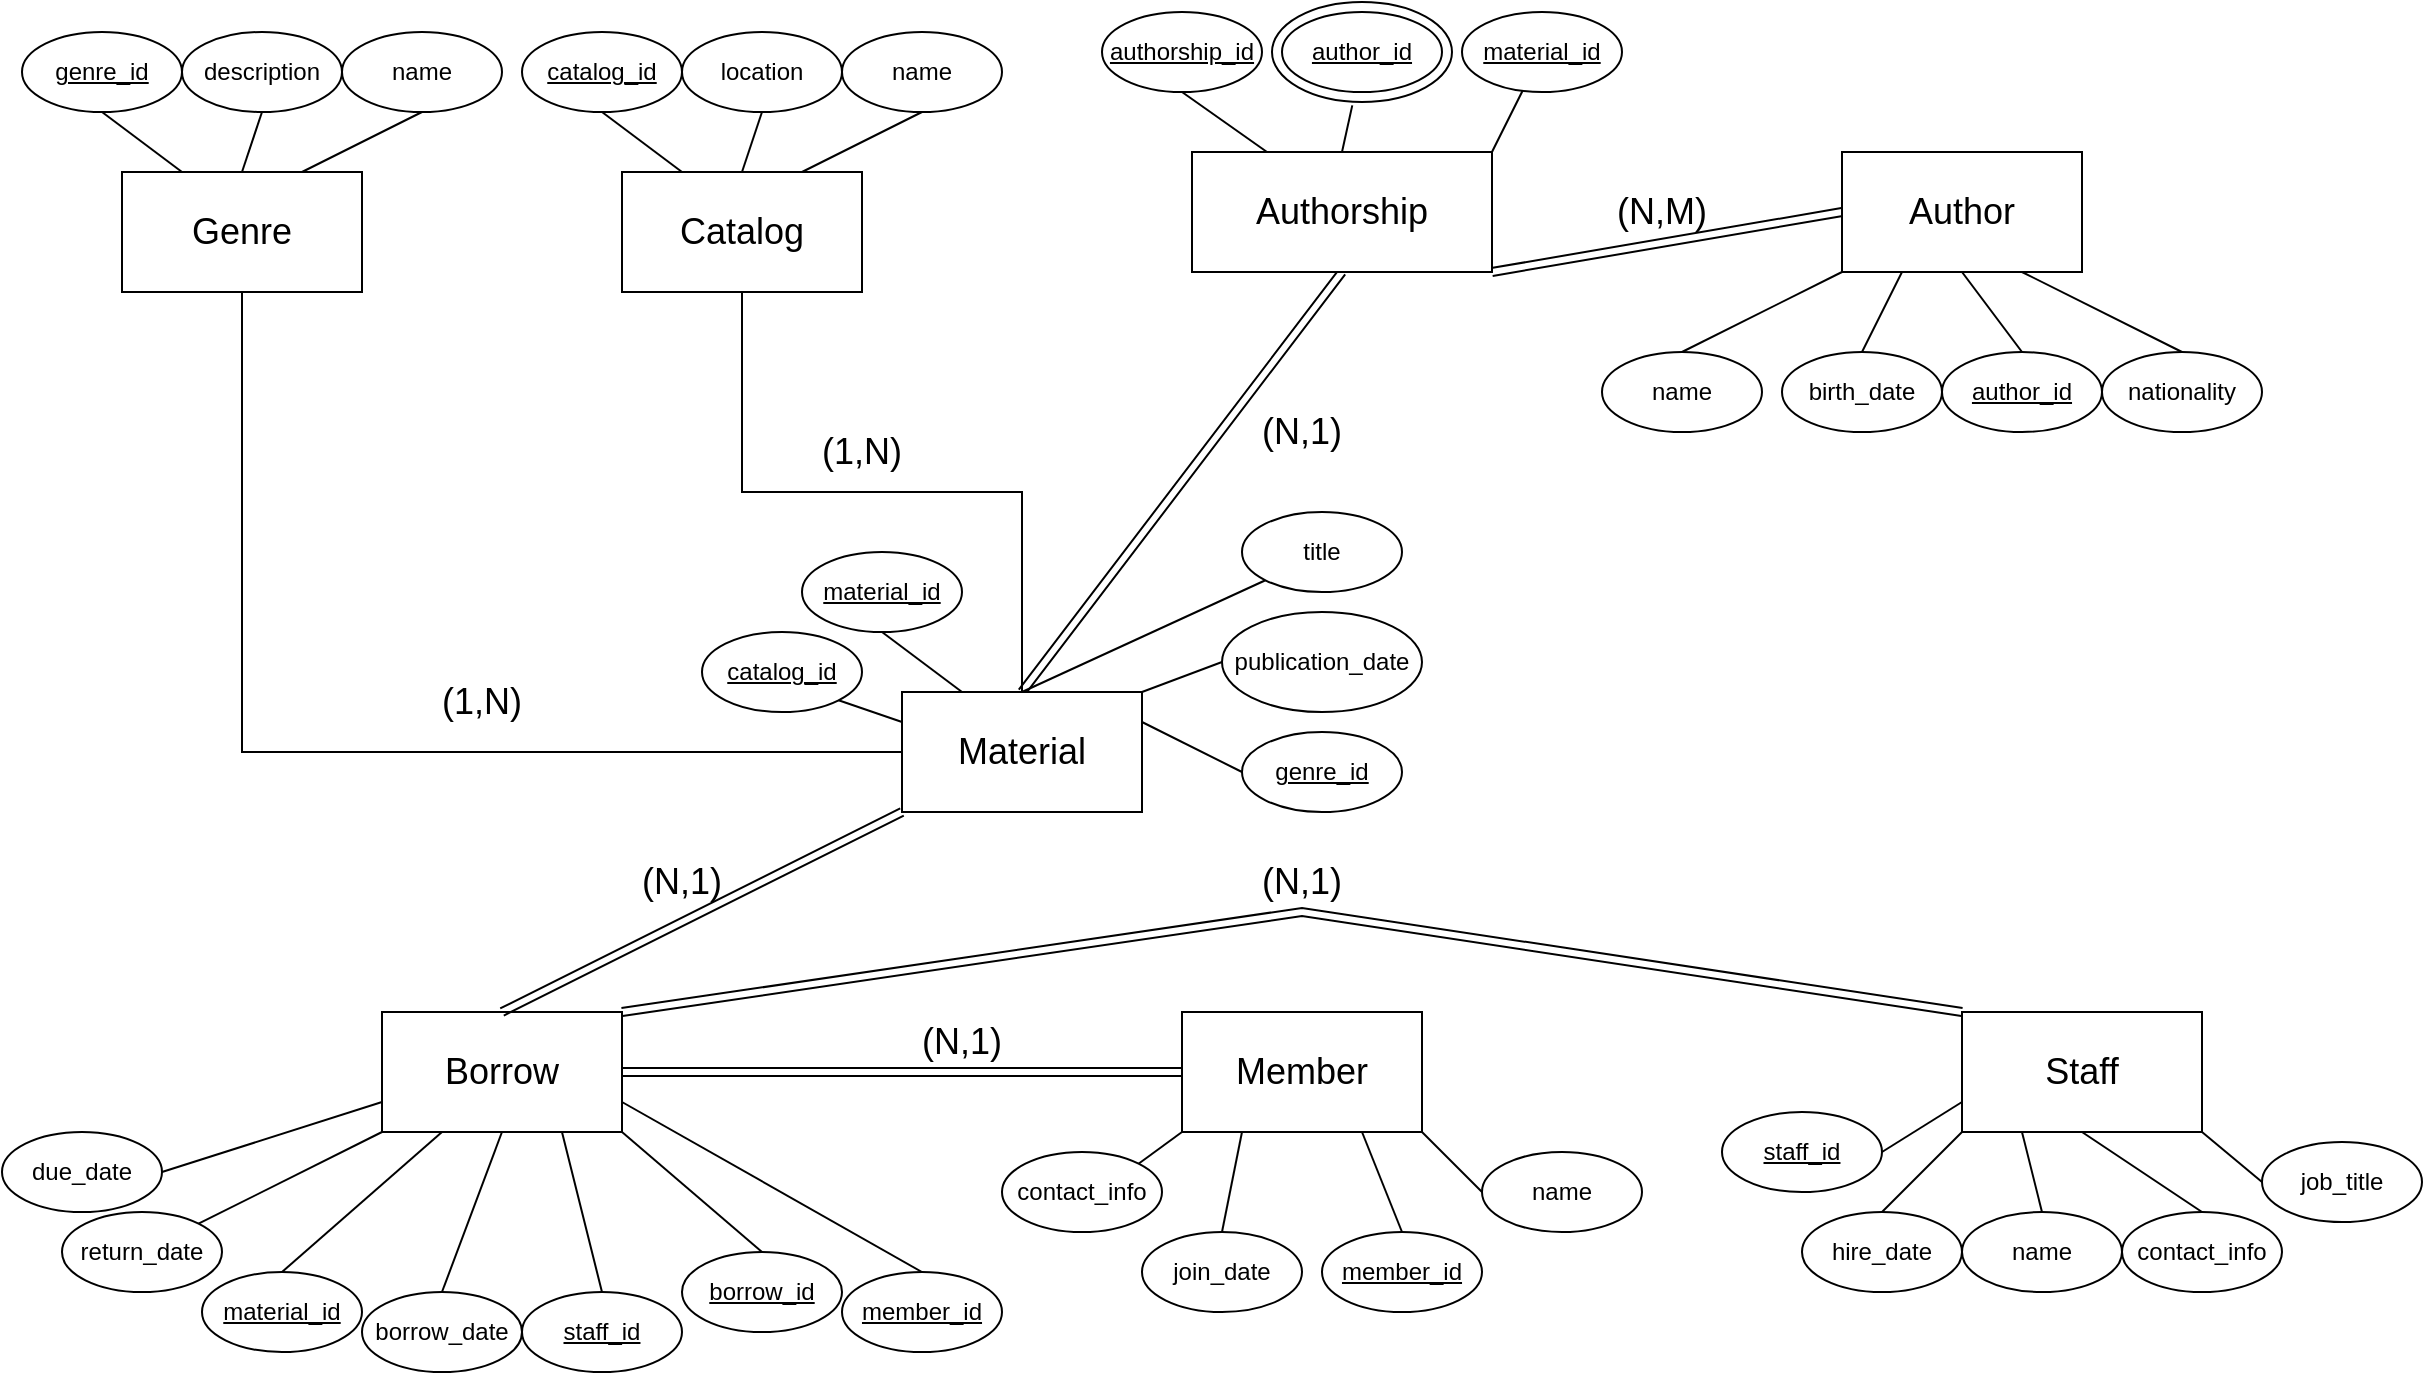 <mxfile version="24.7.17">
  <diagram name="Page-1" id="L-YIkr6LUHLMMzT8zC4r">
    <mxGraphModel dx="2218" dy="2058" grid="1" gridSize="10" guides="1" tooltips="1" connect="1" arrows="1" fold="1" page="1" pageScale="1" pageWidth="850" pageHeight="1100" math="0" shadow="0">
      <root>
        <mxCell id="0" />
        <mxCell id="1" parent="0" />
        <mxCell id="4hKXPCZT20WKyfrfMZu--20" value="" style="group" parent="1" vertex="1" connectable="0">
          <mxGeometry x="90" y="-750" width="240" height="130" as="geometry" />
        </mxCell>
        <mxCell id="4hKXPCZT20WKyfrfMZu--59" style="edgeStyle=orthogonalEdgeStyle;rounded=0;orthogonalLoop=1;jettySize=auto;html=1;exitX=0.5;exitY=1;exitDx=0;exitDy=0;strokeColor=none;" parent="4hKXPCZT20WKyfrfMZu--20" source="4hKXPCZT20WKyfrfMZu--12" edge="1">
          <mxGeometry relative="1" as="geometry">
            <mxPoint x="250" y="330" as="targetPoint" />
          </mxGeometry>
        </mxCell>
        <mxCell id="4hKXPCZT20WKyfrfMZu--12" value="&lt;font style=&quot;font-size: 18px;&quot;&gt;Catalog&lt;/font&gt;" style="whiteSpace=wrap;html=1;" parent="4hKXPCZT20WKyfrfMZu--20" vertex="1">
          <mxGeometry x="50" y="70" width="120" height="60" as="geometry" />
        </mxCell>
        <mxCell id="4hKXPCZT20WKyfrfMZu--13" value="&lt;u&gt;catalog_id&lt;/u&gt;" style="ellipse;whiteSpace=wrap;html=1;" parent="4hKXPCZT20WKyfrfMZu--20" vertex="1">
          <mxGeometry width="80" height="40" as="geometry" />
        </mxCell>
        <mxCell id="4hKXPCZT20WKyfrfMZu--14" value="name" style="ellipse;whiteSpace=wrap;html=1;" parent="4hKXPCZT20WKyfrfMZu--20" vertex="1">
          <mxGeometry x="160" width="80" height="40" as="geometry" />
        </mxCell>
        <mxCell id="4hKXPCZT20WKyfrfMZu--15" value="location" style="ellipse;whiteSpace=wrap;html=1;" parent="4hKXPCZT20WKyfrfMZu--20" vertex="1">
          <mxGeometry x="80" width="80" height="40" as="geometry" />
        </mxCell>
        <mxCell id="4hKXPCZT20WKyfrfMZu--16" value="" style="endArrow=none;html=1;rounded=0;entryX=0.25;entryY=0;entryDx=0;entryDy=0;exitX=0.5;exitY=1;exitDx=0;exitDy=0;" parent="4hKXPCZT20WKyfrfMZu--20" source="4hKXPCZT20WKyfrfMZu--13" target="4hKXPCZT20WKyfrfMZu--12" edge="1">
          <mxGeometry width="50" height="50" relative="1" as="geometry">
            <mxPoint x="290" y="370" as="sourcePoint" />
            <mxPoint x="340" y="320" as="targetPoint" />
          </mxGeometry>
        </mxCell>
        <mxCell id="4hKXPCZT20WKyfrfMZu--17" value="" style="endArrow=none;html=1;rounded=0;entryX=0.75;entryY=0;entryDx=0;entryDy=0;exitX=0.5;exitY=1;exitDx=0;exitDy=0;" parent="4hKXPCZT20WKyfrfMZu--20" source="4hKXPCZT20WKyfrfMZu--14" target="4hKXPCZT20WKyfrfMZu--12" edge="1">
          <mxGeometry width="50" height="50" relative="1" as="geometry">
            <mxPoint x="340" y="100" as="sourcePoint" />
            <mxPoint x="400" y="60" as="targetPoint" />
          </mxGeometry>
        </mxCell>
        <mxCell id="4hKXPCZT20WKyfrfMZu--18" value="" style="endArrow=none;html=1;rounded=0;entryX=0.5;entryY=1;entryDx=0;entryDy=0;exitX=0.5;exitY=0;exitDx=0;exitDy=0;" parent="4hKXPCZT20WKyfrfMZu--20" source="4hKXPCZT20WKyfrfMZu--12" target="4hKXPCZT20WKyfrfMZu--15" edge="1">
          <mxGeometry width="50" height="50" relative="1" as="geometry">
            <mxPoint x="290" y="370" as="sourcePoint" />
            <mxPoint x="340" y="320" as="targetPoint" />
          </mxGeometry>
        </mxCell>
        <mxCell id="4hKXPCZT20WKyfrfMZu--21" value="" style="group" parent="1" vertex="1" connectable="0">
          <mxGeometry x="-160" y="-750" width="240" height="130" as="geometry" />
        </mxCell>
        <mxCell id="Genre" value="&lt;font style=&quot;font-size: 18px;&quot;&gt;Genre&lt;/font&gt;" style="whiteSpace=wrap;html=1;" parent="4hKXPCZT20WKyfrfMZu--21" vertex="1">
          <mxGeometry x="50" y="70" width="120" height="60" as="geometry" />
        </mxCell>
        <mxCell id="genre_id_genre" value="&lt;u&gt;genre_id&lt;/u&gt;" style="ellipse;whiteSpace=wrap;html=1;" parent="4hKXPCZT20WKyfrfMZu--21" vertex="1">
          <mxGeometry width="80" height="40" as="geometry" />
        </mxCell>
        <mxCell id="name_genre" value="name" style="ellipse;whiteSpace=wrap;html=1;" parent="4hKXPCZT20WKyfrfMZu--21" vertex="1">
          <mxGeometry x="160" width="80" height="40" as="geometry" />
        </mxCell>
        <mxCell id="description_genre" value="description" style="ellipse;whiteSpace=wrap;html=1;" parent="4hKXPCZT20WKyfrfMZu--21" vertex="1">
          <mxGeometry x="80" width="80" height="40" as="geometry" />
        </mxCell>
        <mxCell id="9vry_f9opfhHnE125gh5-4" value="" style="endArrow=none;html=1;rounded=0;entryX=0.25;entryY=0;entryDx=0;entryDy=0;exitX=0.5;exitY=1;exitDx=0;exitDy=0;" parent="4hKXPCZT20WKyfrfMZu--21" source="genre_id_genre" target="Genre" edge="1">
          <mxGeometry width="50" height="50" relative="1" as="geometry">
            <mxPoint x="290" y="370" as="sourcePoint" />
            <mxPoint x="340" y="320" as="targetPoint" />
          </mxGeometry>
        </mxCell>
        <mxCell id="9vry_f9opfhHnE125gh5-5" value="" style="endArrow=none;html=1;rounded=0;entryX=0.75;entryY=0;entryDx=0;entryDy=0;exitX=0.5;exitY=1;exitDx=0;exitDy=0;" parent="4hKXPCZT20WKyfrfMZu--21" source="name_genre" target="Genre" edge="1">
          <mxGeometry width="50" height="50" relative="1" as="geometry">
            <mxPoint x="340" y="100" as="sourcePoint" />
            <mxPoint x="400" y="60" as="targetPoint" />
          </mxGeometry>
        </mxCell>
        <mxCell id="9vry_f9opfhHnE125gh5-6" value="" style="endArrow=none;html=1;rounded=0;entryX=0.5;entryY=1;entryDx=0;entryDy=0;exitX=0.5;exitY=0;exitDx=0;exitDy=0;" parent="4hKXPCZT20WKyfrfMZu--21" source="Genre" target="description_genre" edge="1">
          <mxGeometry width="50" height="50" relative="1" as="geometry">
            <mxPoint x="290" y="370" as="sourcePoint" />
            <mxPoint x="340" y="320" as="targetPoint" />
          </mxGeometry>
        </mxCell>
        <mxCell id="4hKXPCZT20WKyfrfMZu--30" value="" style="group" parent="1" vertex="1" connectable="0">
          <mxGeometry x="630" y="-690" width="330" height="140" as="geometry" />
        </mxCell>
        <mxCell id="Author" value="&lt;font style=&quot;font-size: 18px;&quot;&gt;Author&lt;/font&gt;" style="whiteSpace=wrap;html=1;" parent="4hKXPCZT20WKyfrfMZu--30" vertex="1">
          <mxGeometry x="120" width="120" height="60" as="geometry" />
        </mxCell>
        <mxCell id="author_id_author" value="&lt;u&gt;author_id&lt;/u&gt;" style="ellipse;whiteSpace=wrap;html=1;" parent="4hKXPCZT20WKyfrfMZu--30" vertex="1">
          <mxGeometry x="170" y="100" width="80" height="40" as="geometry" />
        </mxCell>
        <mxCell id="name_author" value="name" style="ellipse;whiteSpace=wrap;html=1;" parent="4hKXPCZT20WKyfrfMZu--30" vertex="1">
          <mxGeometry y="100" width="80" height="40" as="geometry" />
        </mxCell>
        <mxCell id="birth_date_author" value="birth_date" style="ellipse;whiteSpace=wrap;html=1;" parent="4hKXPCZT20WKyfrfMZu--30" vertex="1">
          <mxGeometry x="90" y="100" width="80" height="40" as="geometry" />
        </mxCell>
        <mxCell id="nationality_author" value="nationality" style="ellipse;whiteSpace=wrap;html=1;" parent="4hKXPCZT20WKyfrfMZu--30" vertex="1">
          <mxGeometry x="250" y="100" width="80" height="40" as="geometry" />
        </mxCell>
        <mxCell id="4hKXPCZT20WKyfrfMZu--26" value="" style="endArrow=none;html=1;rounded=0;entryX=0;entryY=1;entryDx=0;entryDy=0;exitX=0.5;exitY=0;exitDx=0;exitDy=0;" parent="4hKXPCZT20WKyfrfMZu--30" source="name_author" target="Author" edge="1">
          <mxGeometry width="50" height="50" relative="1" as="geometry">
            <mxPoint x="490" y="110" as="sourcePoint" />
            <mxPoint x="540" y="60" as="targetPoint" />
          </mxGeometry>
        </mxCell>
        <mxCell id="4hKXPCZT20WKyfrfMZu--27" value="" style="endArrow=none;html=1;rounded=0;entryX=0.25;entryY=1;entryDx=0;entryDy=0;exitX=0.5;exitY=0;exitDx=0;exitDy=0;" parent="4hKXPCZT20WKyfrfMZu--30" source="birth_date_author" target="Author" edge="1">
          <mxGeometry width="50" height="50" relative="1" as="geometry">
            <mxPoint x="490" y="110" as="sourcePoint" />
            <mxPoint x="540" y="60" as="targetPoint" />
          </mxGeometry>
        </mxCell>
        <mxCell id="4hKXPCZT20WKyfrfMZu--28" value="" style="endArrow=none;html=1;rounded=0;entryX=0.5;entryY=1;entryDx=0;entryDy=0;exitX=0.5;exitY=0;exitDx=0;exitDy=0;" parent="4hKXPCZT20WKyfrfMZu--30" source="author_id_author" target="Author" edge="1">
          <mxGeometry width="50" height="50" relative="1" as="geometry">
            <mxPoint x="490" y="110" as="sourcePoint" />
            <mxPoint x="540" y="60" as="targetPoint" />
          </mxGeometry>
        </mxCell>
        <mxCell id="4hKXPCZT20WKyfrfMZu--29" value="" style="endArrow=none;html=1;rounded=0;entryX=0.75;entryY=1;entryDx=0;entryDy=0;exitX=0.5;exitY=0;exitDx=0;exitDy=0;" parent="4hKXPCZT20WKyfrfMZu--30" source="nationality_author" target="Author" edge="1">
          <mxGeometry width="50" height="50" relative="1" as="geometry">
            <mxPoint x="490" y="110" as="sourcePoint" />
            <mxPoint x="540" y="60" as="targetPoint" />
          </mxGeometry>
        </mxCell>
        <mxCell id="4hKXPCZT20WKyfrfMZu--67" value="&lt;font style=&quot;font-size: 18px;&quot;&gt;(N,M)&lt;/font&gt;" style="text;html=1;align=center;verticalAlign=middle;whiteSpace=wrap;rounded=0;" parent="4hKXPCZT20WKyfrfMZu--30" vertex="1">
          <mxGeometry y="15" width="60" height="30" as="geometry" />
        </mxCell>
        <mxCell id="4hKXPCZT20WKyfrfMZu--35" value="" style="group" parent="1" vertex="1" connectable="0">
          <mxGeometry x="330" y="-260" width="320" height="150" as="geometry" />
        </mxCell>
        <mxCell id="Member" value="&lt;font style=&quot;font-size: 18px;&quot;&gt;Member&lt;/font&gt;" style="whiteSpace=wrap;html=1;" parent="4hKXPCZT20WKyfrfMZu--35" vertex="1">
          <mxGeometry x="90" width="120" height="60" as="geometry" />
        </mxCell>
        <mxCell id="member_id_member" value="&lt;u&gt;member_id&lt;/u&gt;" style="ellipse;whiteSpace=wrap;html=1;" parent="4hKXPCZT20WKyfrfMZu--35" vertex="1">
          <mxGeometry x="160" y="110" width="80" height="40" as="geometry" />
        </mxCell>
        <mxCell id="name_member" value="name" style="ellipse;whiteSpace=wrap;html=1;" parent="4hKXPCZT20WKyfrfMZu--35" vertex="1">
          <mxGeometry x="240" y="70" width="80" height="40" as="geometry" />
        </mxCell>
        <mxCell id="contact_info_member" value="contact_info" style="ellipse;whiteSpace=wrap;html=1;" parent="4hKXPCZT20WKyfrfMZu--35" vertex="1">
          <mxGeometry y="70" width="80" height="40" as="geometry" />
        </mxCell>
        <mxCell id="join_date_member" value="join_date" style="ellipse;whiteSpace=wrap;html=1;" parent="4hKXPCZT20WKyfrfMZu--35" vertex="1">
          <mxGeometry x="70" y="110" width="80" height="40" as="geometry" />
        </mxCell>
        <mxCell id="4hKXPCZT20WKyfrfMZu--31" value="" style="endArrow=none;html=1;rounded=0;entryX=0;entryY=1;entryDx=0;entryDy=0;exitX=1;exitY=0;exitDx=0;exitDy=0;" parent="4hKXPCZT20WKyfrfMZu--35" source="contact_info_member" target="Member" edge="1">
          <mxGeometry width="50" height="50" relative="1" as="geometry">
            <mxPoint x="130" y="90" as="sourcePoint" />
            <mxPoint x="180" y="40" as="targetPoint" />
          </mxGeometry>
        </mxCell>
        <mxCell id="4hKXPCZT20WKyfrfMZu--32" value="" style="endArrow=none;html=1;rounded=0;entryX=0.25;entryY=1;entryDx=0;entryDy=0;exitX=0.5;exitY=0;exitDx=0;exitDy=0;" parent="4hKXPCZT20WKyfrfMZu--35" source="join_date_member" target="Member" edge="1">
          <mxGeometry width="50" height="50" relative="1" as="geometry">
            <mxPoint x="130" y="90" as="sourcePoint" />
            <mxPoint x="180" y="40" as="targetPoint" />
          </mxGeometry>
        </mxCell>
        <mxCell id="4hKXPCZT20WKyfrfMZu--33" value="" style="endArrow=none;html=1;rounded=0;entryX=0.75;entryY=1;entryDx=0;entryDy=0;exitX=0.5;exitY=0;exitDx=0;exitDy=0;" parent="4hKXPCZT20WKyfrfMZu--35" source="member_id_member" target="Member" edge="1">
          <mxGeometry width="50" height="50" relative="1" as="geometry">
            <mxPoint x="130" y="90" as="sourcePoint" />
            <mxPoint x="180" y="40" as="targetPoint" />
          </mxGeometry>
        </mxCell>
        <mxCell id="4hKXPCZT20WKyfrfMZu--34" value="" style="endArrow=none;html=1;rounded=0;entryX=1;entryY=1;entryDx=0;entryDy=0;exitX=0;exitY=0.5;exitDx=0;exitDy=0;" parent="4hKXPCZT20WKyfrfMZu--35" source="name_member" target="Member" edge="1">
          <mxGeometry width="50" height="50" relative="1" as="geometry">
            <mxPoint x="130" y="90" as="sourcePoint" />
            <mxPoint x="180" y="40" as="targetPoint" />
          </mxGeometry>
        </mxCell>
        <mxCell id="4hKXPCZT20WKyfrfMZu--41" value="" style="group" parent="1" vertex="1" connectable="0">
          <mxGeometry x="690" y="-260" width="350" height="140" as="geometry" />
        </mxCell>
        <mxCell id="Staff" value="&lt;font style=&quot;font-size: 18px;&quot;&gt;Staff&lt;/font&gt;" style="whiteSpace=wrap;html=1;" parent="4hKXPCZT20WKyfrfMZu--41" vertex="1">
          <mxGeometry x="120" width="120" height="60" as="geometry" />
        </mxCell>
        <mxCell id="staff_id_staff" value="&lt;u&gt;staff_id&lt;/u&gt;" style="ellipse;whiteSpace=wrap;html=1;" parent="4hKXPCZT20WKyfrfMZu--41" vertex="1">
          <mxGeometry y="50" width="80" height="40" as="geometry" />
        </mxCell>
        <mxCell id="name_staff" value="name" style="ellipse;whiteSpace=wrap;html=1;" parent="4hKXPCZT20WKyfrfMZu--41" vertex="1">
          <mxGeometry x="120" y="100" width="80" height="40" as="geometry" />
        </mxCell>
        <mxCell id="contact_info_staff" value="contact_info" style="ellipse;whiteSpace=wrap;html=1;" parent="4hKXPCZT20WKyfrfMZu--41" vertex="1">
          <mxGeometry x="200" y="100" width="80" height="40" as="geometry" />
        </mxCell>
        <mxCell id="job_title_staff" value="job_title" style="ellipse;whiteSpace=wrap;html=1;" parent="4hKXPCZT20WKyfrfMZu--41" vertex="1">
          <mxGeometry x="270" y="65" width="80" height="40" as="geometry" />
        </mxCell>
        <mxCell id="hire_date_staff" value="hire_date" style="ellipse;whiteSpace=wrap;html=1;" parent="4hKXPCZT20WKyfrfMZu--41" vertex="1">
          <mxGeometry x="40" y="100" width="80" height="40" as="geometry" />
        </mxCell>
        <mxCell id="4hKXPCZT20WKyfrfMZu--36" value="" style="endArrow=none;html=1;rounded=0;entryX=0;entryY=0.75;entryDx=0;entryDy=0;exitX=1;exitY=0.5;exitDx=0;exitDy=0;" parent="4hKXPCZT20WKyfrfMZu--41" source="staff_id_staff" target="Staff" edge="1">
          <mxGeometry width="50" height="50" relative="1" as="geometry">
            <mxPoint x="530" y="-100" as="sourcePoint" />
            <mxPoint x="580" y="-150" as="targetPoint" />
          </mxGeometry>
        </mxCell>
        <mxCell id="4hKXPCZT20WKyfrfMZu--37" value="" style="endArrow=none;html=1;rounded=0;entryX=0;entryY=1;entryDx=0;entryDy=0;exitX=0.5;exitY=0;exitDx=0;exitDy=0;" parent="4hKXPCZT20WKyfrfMZu--41" source="hire_date_staff" target="Staff" edge="1">
          <mxGeometry width="50" height="50" relative="1" as="geometry">
            <mxPoint x="530" y="-100" as="sourcePoint" />
            <mxPoint x="580" y="-150" as="targetPoint" />
          </mxGeometry>
        </mxCell>
        <mxCell id="4hKXPCZT20WKyfrfMZu--38" value="" style="endArrow=none;html=1;rounded=0;entryX=0.25;entryY=1;entryDx=0;entryDy=0;exitX=0.5;exitY=0;exitDx=0;exitDy=0;" parent="4hKXPCZT20WKyfrfMZu--41" source="name_staff" target="Staff" edge="1">
          <mxGeometry width="50" height="50" relative="1" as="geometry">
            <mxPoint x="530" y="-100" as="sourcePoint" />
            <mxPoint x="580" y="-150" as="targetPoint" />
          </mxGeometry>
        </mxCell>
        <mxCell id="4hKXPCZT20WKyfrfMZu--39" value="" style="endArrow=none;html=1;rounded=0;entryX=0.5;entryY=1;entryDx=0;entryDy=0;exitX=0.5;exitY=0;exitDx=0;exitDy=0;" parent="4hKXPCZT20WKyfrfMZu--41" source="contact_info_staff" target="Staff" edge="1">
          <mxGeometry width="50" height="50" relative="1" as="geometry">
            <mxPoint x="530" y="-100" as="sourcePoint" />
            <mxPoint x="580" y="-150" as="targetPoint" />
          </mxGeometry>
        </mxCell>
        <mxCell id="4hKXPCZT20WKyfrfMZu--40" value="" style="endArrow=none;html=1;rounded=0;entryX=1;entryY=1;entryDx=0;entryDy=0;exitX=0;exitY=0.5;exitDx=0;exitDy=0;" parent="4hKXPCZT20WKyfrfMZu--41" source="job_title_staff" target="Staff" edge="1">
          <mxGeometry width="50" height="50" relative="1" as="geometry">
            <mxPoint x="530" y="-100" as="sourcePoint" />
            <mxPoint x="580" y="-150" as="targetPoint" />
          </mxGeometry>
        </mxCell>
        <mxCell id="4hKXPCZT20WKyfrfMZu--49" value="" style="group" parent="1" vertex="1" connectable="0">
          <mxGeometry x="-170" y="-260" width="510" height="180" as="geometry" />
        </mxCell>
        <mxCell id="Borrow" value="&lt;font style=&quot;font-size: 18px;&quot;&gt;Borrow&lt;/font&gt;" style="whiteSpace=wrap;html=1;" parent="4hKXPCZT20WKyfrfMZu--49" vertex="1">
          <mxGeometry x="190" width="120" height="60" as="geometry" />
        </mxCell>
        <mxCell id="borrow_id_borrow" value="&lt;u&gt;borrow_id&lt;/u&gt;" style="ellipse;whiteSpace=wrap;html=1;" parent="4hKXPCZT20WKyfrfMZu--49" vertex="1">
          <mxGeometry x="340" y="120" width="80" height="40" as="geometry" />
        </mxCell>
        <mxCell id="material_id_borrow" value="&lt;u&gt;material_id&lt;/u&gt;" style="ellipse;whiteSpace=wrap;html=1;" parent="4hKXPCZT20WKyfrfMZu--49" vertex="1">
          <mxGeometry x="100" y="130" width="80" height="40" as="geometry" />
        </mxCell>
        <mxCell id="member_id_borrow" value="&lt;u&gt;member_id&lt;/u&gt;" style="ellipse;whiteSpace=wrap;html=1;" parent="4hKXPCZT20WKyfrfMZu--49" vertex="1">
          <mxGeometry x="420" y="130" width="80" height="40" as="geometry" />
        </mxCell>
        <mxCell id="staff_id_borrow" value="&lt;u&gt;staff_id&lt;/u&gt;" style="ellipse;whiteSpace=wrap;html=1;" parent="4hKXPCZT20WKyfrfMZu--49" vertex="1">
          <mxGeometry x="260" y="140" width="80" height="40" as="geometry" />
        </mxCell>
        <mxCell id="borrow_date_borrow" value="borrow_date" style="ellipse;whiteSpace=wrap;html=1;" parent="4hKXPCZT20WKyfrfMZu--49" vertex="1">
          <mxGeometry x="180" y="140" width="80" height="40" as="geometry" />
        </mxCell>
        <mxCell id="due_date_borrow" value="due_date" style="ellipse;whiteSpace=wrap;html=1;" parent="4hKXPCZT20WKyfrfMZu--49" vertex="1">
          <mxGeometry y="60" width="80" height="40" as="geometry" />
        </mxCell>
        <mxCell id="return_date_borrow" value="return_date" style="ellipse;whiteSpace=wrap;html=1;" parent="4hKXPCZT20WKyfrfMZu--49" vertex="1">
          <mxGeometry x="30" y="100" width="80" height="40" as="geometry" />
        </mxCell>
        <mxCell id="4hKXPCZT20WKyfrfMZu--42" value="" style="endArrow=none;html=1;rounded=0;entryX=0;entryY=0.75;entryDx=0;entryDy=0;exitX=1;exitY=0.5;exitDx=0;exitDy=0;" parent="4hKXPCZT20WKyfrfMZu--49" source="due_date_borrow" target="Borrow" edge="1">
          <mxGeometry width="50" height="50" relative="1" as="geometry">
            <mxPoint x="140" y="60" as="sourcePoint" />
            <mxPoint x="190" y="10" as="targetPoint" />
          </mxGeometry>
        </mxCell>
        <mxCell id="4hKXPCZT20WKyfrfMZu--43" value="" style="endArrow=none;html=1;rounded=0;entryX=0;entryY=1;entryDx=0;entryDy=0;exitX=1;exitY=0;exitDx=0;exitDy=0;" parent="4hKXPCZT20WKyfrfMZu--49" source="return_date_borrow" target="Borrow" edge="1">
          <mxGeometry width="50" height="50" relative="1" as="geometry">
            <mxPoint x="140" y="60" as="sourcePoint" />
            <mxPoint x="190" y="10" as="targetPoint" />
          </mxGeometry>
        </mxCell>
        <mxCell id="4hKXPCZT20WKyfrfMZu--44" value="" style="endArrow=none;html=1;rounded=0;entryX=0.25;entryY=1;entryDx=0;entryDy=0;exitX=0.5;exitY=0;exitDx=0;exitDy=0;" parent="4hKXPCZT20WKyfrfMZu--49" source="material_id_borrow" target="Borrow" edge="1">
          <mxGeometry width="50" height="50" relative="1" as="geometry">
            <mxPoint x="140" y="60" as="sourcePoint" />
            <mxPoint x="190" y="10" as="targetPoint" />
          </mxGeometry>
        </mxCell>
        <mxCell id="4hKXPCZT20WKyfrfMZu--45" value="" style="endArrow=none;html=1;rounded=0;entryX=0.5;entryY=1;entryDx=0;entryDy=0;exitX=0.5;exitY=0;exitDx=0;exitDy=0;" parent="4hKXPCZT20WKyfrfMZu--49" source="borrow_date_borrow" target="Borrow" edge="1">
          <mxGeometry width="50" height="50" relative="1" as="geometry">
            <mxPoint x="140" y="60" as="sourcePoint" />
            <mxPoint x="190" y="10" as="targetPoint" />
          </mxGeometry>
        </mxCell>
        <mxCell id="4hKXPCZT20WKyfrfMZu--46" value="" style="endArrow=none;html=1;rounded=0;entryX=0.75;entryY=1;entryDx=0;entryDy=0;exitX=0.5;exitY=0;exitDx=0;exitDy=0;" parent="4hKXPCZT20WKyfrfMZu--49" source="staff_id_borrow" target="Borrow" edge="1">
          <mxGeometry width="50" height="50" relative="1" as="geometry">
            <mxPoint x="140" y="60" as="sourcePoint" />
            <mxPoint x="190" y="10" as="targetPoint" />
          </mxGeometry>
        </mxCell>
        <mxCell id="4hKXPCZT20WKyfrfMZu--47" value="" style="endArrow=none;html=1;rounded=0;entryX=1;entryY=1;entryDx=0;entryDy=0;exitX=0.5;exitY=0;exitDx=0;exitDy=0;" parent="4hKXPCZT20WKyfrfMZu--49" source="borrow_id_borrow" target="Borrow" edge="1">
          <mxGeometry width="50" height="50" relative="1" as="geometry">
            <mxPoint x="140" y="60" as="sourcePoint" />
            <mxPoint x="190" y="10" as="targetPoint" />
          </mxGeometry>
        </mxCell>
        <mxCell id="4hKXPCZT20WKyfrfMZu--48" value="" style="endArrow=none;html=1;rounded=0;entryX=1;entryY=0.75;entryDx=0;entryDy=0;exitX=0.5;exitY=0;exitDx=0;exitDy=0;" parent="4hKXPCZT20WKyfrfMZu--49" source="member_id_borrow" target="Borrow" edge="1">
          <mxGeometry width="50" height="50" relative="1" as="geometry">
            <mxPoint x="140" y="60" as="sourcePoint" />
            <mxPoint x="190" y="10" as="targetPoint" />
          </mxGeometry>
        </mxCell>
        <mxCell id="4hKXPCZT20WKyfrfMZu--64" value="&lt;font style=&quot;font-size: 18px;&quot;&gt;(N,1)&lt;/font&gt;" style="text;html=1;align=center;verticalAlign=middle;whiteSpace=wrap;rounded=0;" parent="4hKXPCZT20WKyfrfMZu--49" vertex="1">
          <mxGeometry x="450" width="60" height="30" as="geometry" />
        </mxCell>
        <mxCell id="4hKXPCZT20WKyfrfMZu--53" value="" style="endArrow=none;html=1;rounded=0;exitX=0.5;exitY=0;exitDx=0;exitDy=0;entryX=0;entryY=1;entryDx=0;entryDy=0;shape=link;" parent="1" source="Borrow" target="4hKXPCZT20WKyfrfMZu--1" edge="1">
          <mxGeometry width="50" height="50" relative="1" as="geometry">
            <mxPoint x="370" y="-340" as="sourcePoint" />
            <mxPoint x="420" y="-390" as="targetPoint" />
          </mxGeometry>
        </mxCell>
        <mxCell id="4hKXPCZT20WKyfrfMZu--54" value="" style="endArrow=none;html=1;rounded=0;exitX=1;exitY=0.5;exitDx=0;exitDy=0;entryX=0;entryY=0.5;entryDx=0;entryDy=0;shape=link;" parent="1" source="Borrow" target="Member" edge="1">
          <mxGeometry width="50" height="50" relative="1" as="geometry">
            <mxPoint x="90" y="-250" as="sourcePoint" />
            <mxPoint x="290" y="-350" as="targetPoint" />
          </mxGeometry>
        </mxCell>
        <mxCell id="4hKXPCZT20WKyfrfMZu--55" value="" style="endArrow=none;html=1;rounded=0;entryX=0;entryY=0;entryDx=0;entryDy=0;shape=link;" parent="1" target="Staff" edge="1">
          <mxGeometry width="50" height="50" relative="1" as="geometry">
            <mxPoint x="140" y="-260" as="sourcePoint" />
            <mxPoint x="300" y="-340" as="targetPoint" />
            <Array as="points">
              <mxPoint x="480" y="-310" />
            </Array>
          </mxGeometry>
        </mxCell>
        <mxCell id="4hKXPCZT20WKyfrfMZu--56" value="" style="endArrow=none;html=1;rounded=0;exitX=1;exitY=1;exitDx=0;exitDy=0;entryX=0;entryY=0.5;entryDx=0;entryDy=0;shape=link;" parent="1" source="Authorship" target="Author" edge="1">
          <mxGeometry width="50" height="50" relative="1" as="geometry">
            <mxPoint x="110" y="-230" as="sourcePoint" />
            <mxPoint x="310" y="-330" as="targetPoint" />
          </mxGeometry>
        </mxCell>
        <mxCell id="4hKXPCZT20WKyfrfMZu--57" value="" style="endArrow=none;html=1;rounded=0;exitX=0.5;exitY=0;exitDx=0;exitDy=0;entryX=0.5;entryY=1;entryDx=0;entryDy=0;shape=link;" parent="1" source="4hKXPCZT20WKyfrfMZu--1" target="Authorship" edge="1">
          <mxGeometry width="50" height="50" relative="1" as="geometry">
            <mxPoint x="120" y="-220" as="sourcePoint" />
            <mxPoint x="320" y="-320" as="targetPoint" />
          </mxGeometry>
        </mxCell>
        <mxCell id="4hKXPCZT20WKyfrfMZu--58" style="rounded=0;orthogonalLoop=1;jettySize=auto;html=1;exitX=0.5;exitY=1;exitDx=0;exitDy=0;entryX=0;entryY=0.5;entryDx=0;entryDy=0;edgeStyle=orthogonalEdgeStyle;endArrow=none;endFill=0;" parent="1" source="Genre" target="4hKXPCZT20WKyfrfMZu--1" edge="1">
          <mxGeometry relative="1" as="geometry" />
        </mxCell>
        <mxCell id="4hKXPCZT20WKyfrfMZu--60" value="&lt;font style=&quot;font-size: 18px;&quot;&gt;(N,1)&lt;/font&gt;" style="text;html=1;align=center;verticalAlign=middle;whiteSpace=wrap;rounded=0;" parent="1" vertex="1">
          <mxGeometry x="140" y="-340" width="60" height="30" as="geometry" />
        </mxCell>
        <mxCell id="4hKXPCZT20WKyfrfMZu--63" value="&lt;font style=&quot;font-size: 18px;&quot;&gt;(1,N)&lt;/font&gt;" style="text;html=1;align=center;verticalAlign=middle;whiteSpace=wrap;rounded=0;" parent="1" vertex="1">
          <mxGeometry x="40" y="-430" width="60" height="30" as="geometry" />
        </mxCell>
        <mxCell id="4hKXPCZT20WKyfrfMZu--65" style="edgeStyle=orthogonalEdgeStyle;rounded=0;orthogonalLoop=1;jettySize=auto;html=1;exitX=0.5;exitY=1;exitDx=0;exitDy=0;entryX=0.5;entryY=0;entryDx=0;entryDy=0;endArrow=none;endFill=0;" parent="1" source="4hKXPCZT20WKyfrfMZu--12" target="4hKXPCZT20WKyfrfMZu--1" edge="1">
          <mxGeometry relative="1" as="geometry" />
        </mxCell>
        <mxCell id="4hKXPCZT20WKyfrfMZu--66" value="&lt;font style=&quot;font-size: 18px;&quot;&gt;(1,N)&lt;/font&gt;" style="text;html=1;align=center;verticalAlign=middle;whiteSpace=wrap;rounded=0;" parent="1" vertex="1">
          <mxGeometry x="230" y="-555" width="60" height="30" as="geometry" />
        </mxCell>
        <mxCell id="4hKXPCZT20WKyfrfMZu--1" value="&lt;font style=&quot;font-size: 18px;&quot;&gt;Material&lt;/font&gt;" style="whiteSpace=wrap;html=1;" parent="1" vertex="1">
          <mxGeometry x="280" y="-420" width="120" height="60" as="geometry" />
        </mxCell>
        <mxCell id="4hKXPCZT20WKyfrfMZu--2" value="&lt;u&gt;material_id&lt;/u&gt;" style="ellipse;whiteSpace=wrap;html=1;" parent="1" vertex="1">
          <mxGeometry x="230" y="-490" width="80" height="40" as="geometry" />
        </mxCell>
        <mxCell id="4hKXPCZT20WKyfrfMZu--3" value="publication_date" style="ellipse;whiteSpace=wrap;html=1;" parent="1" vertex="1">
          <mxGeometry x="440" y="-460" width="100" height="50" as="geometry" />
        </mxCell>
        <mxCell id="4hKXPCZT20WKyfrfMZu--4" value="title" style="ellipse;whiteSpace=wrap;html=1;" parent="1" vertex="1">
          <mxGeometry x="450" y="-510" width="80" height="40" as="geometry" />
        </mxCell>
        <mxCell id="4hKXPCZT20WKyfrfMZu--5" value="" style="endArrow=none;html=1;rounded=0;entryX=0.25;entryY=0;entryDx=0;entryDy=0;exitX=0.5;exitY=1;exitDx=0;exitDy=0;" parent="1" source="4hKXPCZT20WKyfrfMZu--2" target="4hKXPCZT20WKyfrfMZu--1" edge="1">
          <mxGeometry width="50" height="50" relative="1" as="geometry">
            <mxPoint x="520" y="-120" as="sourcePoint" />
            <mxPoint x="570" y="-170" as="targetPoint" />
          </mxGeometry>
        </mxCell>
        <mxCell id="4hKXPCZT20WKyfrfMZu--6" value="" style="endArrow=none;html=1;rounded=0;entryX=1;entryY=0;entryDx=0;entryDy=0;exitX=0;exitY=0.5;exitDx=0;exitDy=0;" parent="1" source="4hKXPCZT20WKyfrfMZu--3" target="4hKXPCZT20WKyfrfMZu--1" edge="1">
          <mxGeometry width="50" height="50" relative="1" as="geometry">
            <mxPoint x="570" y="-390" as="sourcePoint" />
            <mxPoint x="630" y="-430" as="targetPoint" />
          </mxGeometry>
        </mxCell>
        <mxCell id="4hKXPCZT20WKyfrfMZu--7" value="" style="endArrow=none;html=1;rounded=0;entryX=0;entryY=1;entryDx=0;entryDy=0;exitX=0.5;exitY=0;exitDx=0;exitDy=0;" parent="1" source="4hKXPCZT20WKyfrfMZu--1" target="4hKXPCZT20WKyfrfMZu--4" edge="1">
          <mxGeometry width="50" height="50" relative="1" as="geometry">
            <mxPoint x="520" y="-120" as="sourcePoint" />
            <mxPoint x="570" y="-170" as="targetPoint" />
          </mxGeometry>
        </mxCell>
        <mxCell id="4hKXPCZT20WKyfrfMZu--8" value="&lt;u&gt;genre_id&lt;/u&gt;" style="ellipse;whiteSpace=wrap;html=1;" parent="1" vertex="1">
          <mxGeometry x="450" y="-400" width="80" height="40" as="geometry" />
        </mxCell>
        <mxCell id="4hKXPCZT20WKyfrfMZu--9" value="&lt;u&gt;catalog_id&lt;/u&gt;" style="ellipse;whiteSpace=wrap;html=1;" parent="1" vertex="1">
          <mxGeometry x="180" y="-450" width="80" height="40" as="geometry" />
        </mxCell>
        <mxCell id="4hKXPCZT20WKyfrfMZu--10" value="" style="endArrow=none;html=1;rounded=0;entryX=1;entryY=0.25;entryDx=0;entryDy=0;exitX=0;exitY=0.5;exitDx=0;exitDy=0;" parent="1" source="4hKXPCZT20WKyfrfMZu--8" target="4hKXPCZT20WKyfrfMZu--1" edge="1">
          <mxGeometry width="50" height="50" relative="1" as="geometry">
            <mxPoint x="450" y="-430" as="sourcePoint" />
            <mxPoint x="380" y="-410" as="targetPoint" />
          </mxGeometry>
        </mxCell>
        <mxCell id="4hKXPCZT20WKyfrfMZu--11" value="" style="endArrow=none;html=1;rounded=0;entryX=1;entryY=1;entryDx=0;entryDy=0;exitX=0;exitY=0.25;exitDx=0;exitDy=0;" parent="1" source="4hKXPCZT20WKyfrfMZu--1" target="4hKXPCZT20WKyfrfMZu--9" edge="1">
          <mxGeometry width="50" height="50" relative="1" as="geometry">
            <mxPoint x="460" y="-420" as="sourcePoint" />
            <mxPoint x="390" y="-400" as="targetPoint" />
          </mxGeometry>
        </mxCell>
        <mxCell id="6yLvy_A9APQygkJnBcOV-1" value="&lt;font style=&quot;font-size: 18px;&quot;&gt;(N,1)&lt;/font&gt;" style="text;html=1;align=center;verticalAlign=middle;whiteSpace=wrap;rounded=0;" parent="1" vertex="1">
          <mxGeometry x="450" y="-565" width="60" height="30" as="geometry" />
        </mxCell>
        <mxCell id="6yLvy_A9APQygkJnBcOV-2" value="&lt;font style=&quot;font-size: 18px;&quot;&gt;(N,1)&lt;/font&gt;" style="text;html=1;align=center;verticalAlign=middle;whiteSpace=wrap;rounded=0;" parent="1" vertex="1">
          <mxGeometry x="450" y="-340" width="60" height="30" as="geometry" />
        </mxCell>
        <mxCell id="authorship_id_authorship" value="&lt;u&gt;authorship_id&lt;/u&gt;" style="ellipse;whiteSpace=wrap;html=1;" parent="1" vertex="1">
          <mxGeometry x="380" y="-760" width="80" height="40" as="geometry" />
        </mxCell>
        <mxCell id="4hKXPCZT20WKyfrfMZu--23" value="" style="endArrow=none;html=1;rounded=0;entryX=0.25;entryY=0;entryDx=0;entryDy=0;exitX=0.5;exitY=1;exitDx=0;exitDy=0;" parent="1" source="authorship_id_authorship" target="Authorship" edge="1">
          <mxGeometry width="50" height="50" relative="1" as="geometry">
            <mxPoint x="870" y="-460" as="sourcePoint" />
            <mxPoint x="920" y="-510" as="targetPoint" />
          </mxGeometry>
        </mxCell>
        <mxCell id="author_id_authorship" value="&lt;u&gt;author_id&lt;/u&gt;" style="ellipse;whiteSpace=wrap;html=1;" parent="1" vertex="1">
          <mxGeometry x="470" y="-760" width="80" height="40" as="geometry" />
        </mxCell>
        <mxCell id="4hKXPCZT20WKyfrfMZu--24" value="" style="endArrow=none;html=1;rounded=0;entryX=0.5;entryY=0;entryDx=0;entryDy=0;exitX=0.446;exitY=1.034;exitDx=0;exitDy=0;exitPerimeter=0;" parent="1" source="sJMyH60Ple86AYBiIjjA-1" target="Authorship" edge="1">
          <mxGeometry width="50" height="50" relative="1" as="geometry">
            <mxPoint x="870" y="-460" as="sourcePoint" />
            <mxPoint x="920" y="-510" as="targetPoint" />
          </mxGeometry>
        </mxCell>
        <mxCell id="material_id_authorship" value="&lt;u&gt;material_id&lt;/u&gt;" style="ellipse;whiteSpace=wrap;html=1;" parent="1" vertex="1">
          <mxGeometry x="560" y="-760" width="80" height="40" as="geometry" />
        </mxCell>
        <mxCell id="4hKXPCZT20WKyfrfMZu--22" value="" style="endArrow=none;html=1;rounded=0;entryX=1;entryY=0;entryDx=0;entryDy=0;" parent="1" source="material_id_authorship" target="Authorship" edge="1">
          <mxGeometry width="50" height="50" relative="1" as="geometry">
            <mxPoint x="870" y="-460" as="sourcePoint" />
            <mxPoint x="920" y="-510" as="targetPoint" />
          </mxGeometry>
        </mxCell>
        <mxCell id="Authorship" value="&lt;font style=&quot;font-size: 18px;&quot;&gt;Authorship&lt;/font&gt;" style="whiteSpace=wrap;html=1;" parent="1" vertex="1">
          <mxGeometry x="425" y="-690" width="150" height="60" as="geometry" />
        </mxCell>
        <mxCell id="sJMyH60Ple86AYBiIjjA-1" value="" style="ellipse;whiteSpace=wrap;html=1;fillColor=none;" parent="1" vertex="1">
          <mxGeometry x="465" y="-765" width="90" height="50" as="geometry" />
        </mxCell>
      </root>
    </mxGraphModel>
  </diagram>
</mxfile>
